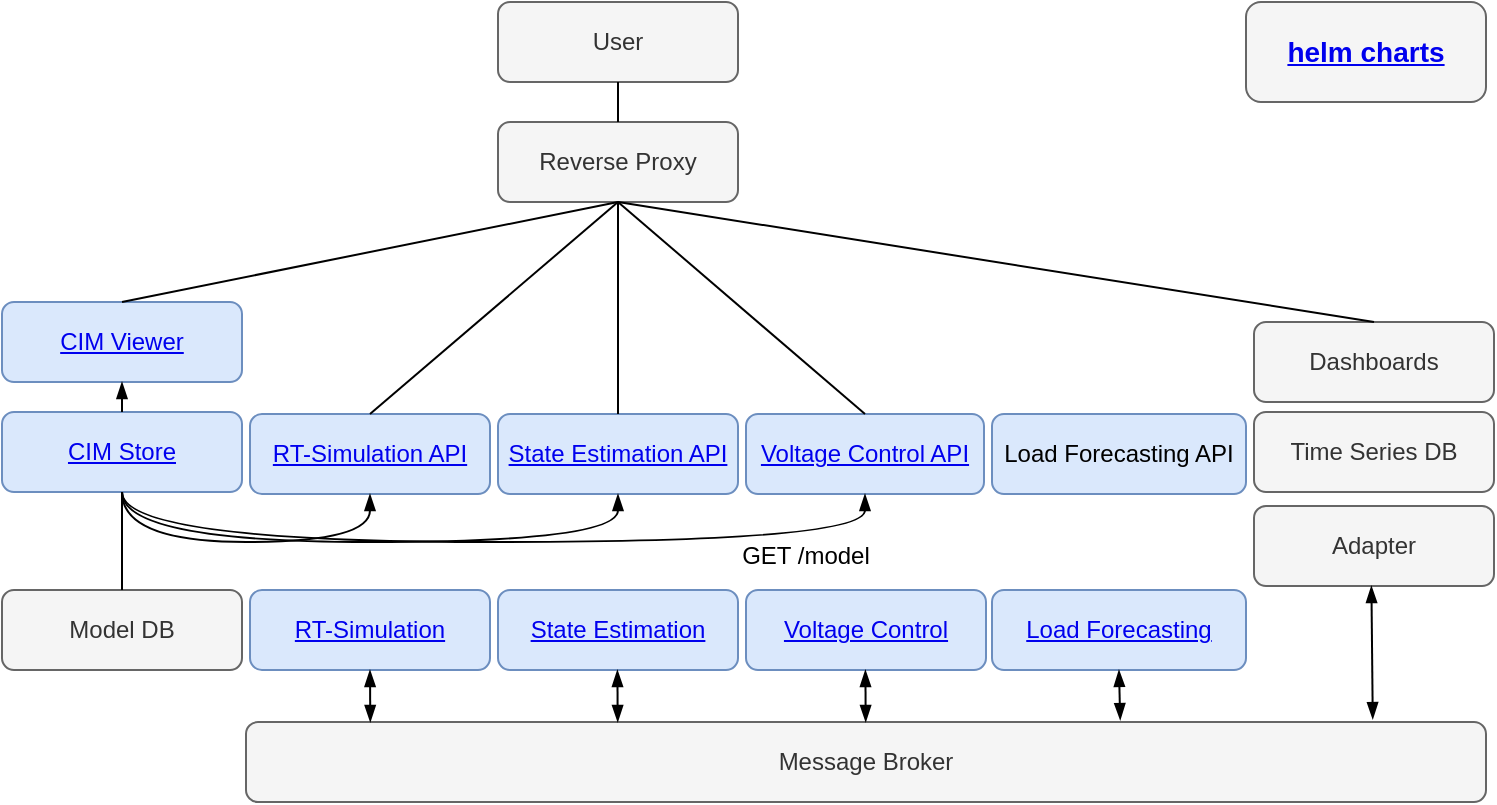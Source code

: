 <mxfile version="14.8.0" type="device"><diagram id="TKoAQFWUpCmVnHHZ9baC" name="Page-1"><mxGraphModel dx="1422" dy="794" grid="1" gridSize="10" guides="1" tooltips="1" connect="1" arrows="1" fold="1" page="1" pageScale="1" pageWidth="827" pageHeight="1169" math="0" shadow="0"><root><mxCell id="0"/><mxCell id="1" parent="0"/><mxCell id="GF5XLMQirhffbsdawCpM-1" value="&lt;a href=&quot;https://github.com/sogno-platform/dpsim&quot;&gt;RT-Simulation&lt;/a&gt;" style="rounded=1;whiteSpace=wrap;html=1;fillColor=#dae8fc;strokeColor=#6c8ebf;" parent="1" vertex="1"><mxGeometry x="334" y="524" width="120" height="40" as="geometry"/></mxCell><mxCell id="GF5XLMQirhffbsdawCpM-2" value="&lt;a href=&quot;https://github.com/sogno-platform/dpsim-service&quot;&gt;RT-Simulation API&lt;/a&gt;" style="rounded=1;whiteSpace=wrap;html=1;fillColor=#dae8fc;strokeColor=#6c8ebf;" parent="1" vertex="1"><mxGeometry x="334" y="436" width="120" height="40" as="geometry"/></mxCell><mxCell id="GF5XLMQirhffbsdawCpM-3" value="&lt;a href=&quot;https://github.com/sogno-platform/pyvolt-service&quot;&gt;State Estimation API&lt;/a&gt;" style="rounded=1;whiteSpace=wrap;html=1;fillColor=#dae8fc;strokeColor=#6c8ebf;" parent="1" vertex="1"><mxGeometry x="458" y="436" width="120" height="40" as="geometry"/></mxCell><mxCell id="GF5XLMQirhffbsdawCpM-4" value="&lt;a href=&quot;https://github.com/sogno-platform/pyvolt&quot;&gt;State Estimation&lt;/a&gt;" style="rounded=1;whiteSpace=wrap;html=1;fillColor=#dae8fc;strokeColor=#6c8ebf;" parent="1" vertex="1"><mxGeometry x="458" y="524" width="120" height="40" as="geometry"/></mxCell><mxCell id="GF5XLMQirhffbsdawCpM-5" value="&lt;a href=&quot;https://github.com/sogno-platform/cim-service&quot;&gt;CIM Store&lt;/a&gt;" style="rounded=1;whiteSpace=wrap;html=1;fillColor=#dae8fc;strokeColor=#6c8ebf;" parent="1" vertex="1"><mxGeometry x="210" y="435" width="120" height="40" as="geometry"/></mxCell><mxCell id="GF5XLMQirhffbsdawCpM-6" value="Model DB" style="rounded=1;whiteSpace=wrap;html=1;fillColor=#f5f5f5;strokeColor=#666666;fontColor=#333333;" parent="1" vertex="1"><mxGeometry x="210" y="524" width="120" height="40" as="geometry"/></mxCell><mxCell id="GF5XLMQirhffbsdawCpM-7" value="&lt;a href=&quot;https://github.com/sogno-platform/pintura&quot;&gt;CIM Viewer&lt;/a&gt;" style="rounded=1;whiteSpace=wrap;html=1;fillColor=#dae8fc;strokeColor=#6c8ebf;" parent="1" vertex="1"><mxGeometry x="210" y="380" width="120" height="40" as="geometry"/></mxCell><mxCell id="GF5XLMQirhffbsdawCpM-8" value="Message Broker" style="rounded=1;whiteSpace=wrap;html=1;fillColor=#f5f5f5;strokeColor=#666666;fontColor=#333333;" parent="1" vertex="1"><mxGeometry x="332" y="590" width="620" height="40" as="geometry"/></mxCell><mxCell id="GF5XLMQirhffbsdawCpM-9" value="Adapter" style="rounded=1;whiteSpace=wrap;html=1;fillColor=#f5f5f5;strokeColor=#666666;fontColor=#333333;" parent="1" vertex="1"><mxGeometry x="836" y="482" width="120" height="40" as="geometry"/></mxCell><mxCell id="GF5XLMQirhffbsdawCpM-10" value="Time Series DB" style="rounded=1;whiteSpace=wrap;html=1;fillColor=#f5f5f5;strokeColor=#666666;fontColor=#333333;" parent="1" vertex="1"><mxGeometry x="836" y="435" width="120" height="40" as="geometry"/></mxCell><mxCell id="GF5XLMQirhffbsdawCpM-11" value="Dashboards" style="rounded=1;whiteSpace=wrap;html=1;fillColor=#f5f5f5;strokeColor=#666666;fontColor=#333333;" parent="1" vertex="1"><mxGeometry x="836" y="390" width="120" height="40" as="geometry"/></mxCell><mxCell id="GF5XLMQirhffbsdawCpM-12" value="&lt;a href=&quot;https://github.com/sogno-platform/covee-service&quot;&gt;Voltage Control API&lt;/a&gt;" style="rounded=1;whiteSpace=wrap;html=1;fillColor=#dae8fc;strokeColor=#6c8ebf;" parent="1" vertex="1"><mxGeometry x="582" y="436" width="119" height="40" as="geometry"/></mxCell><mxCell id="GF5XLMQirhffbsdawCpM-13" value="&lt;a href=&quot;https://github.com/sogno-platform/covee&quot;&gt;Voltage Control&lt;/a&gt;" style="rounded=1;whiteSpace=wrap;html=1;fillColor=#dae8fc;strokeColor=#6c8ebf;" parent="1" vertex="1"><mxGeometry x="582" y="524" width="120" height="40" as="geometry"/></mxCell><mxCell id="GF5XLMQirhffbsdawCpM-14" value="" style="endArrow=blockThin;startArrow=blockThin;html=1;startFill=1;endFill=1;exitX=0.5;exitY=1;exitDx=0;exitDy=0;entryX=0.297;entryY=0;entryDx=0;entryDy=0;entryPerimeter=0;" parent="1" source="GF5XLMQirhffbsdawCpM-1" edge="1"><mxGeometry width="50" height="50" relative="1" as="geometry"><mxPoint x="394" y="633" as="sourcePoint"/><mxPoint x="394.14" y="590" as="targetPoint"/></mxGeometry></mxCell><mxCell id="GF5XLMQirhffbsdawCpM-15" value="" style="endArrow=blockThin;startArrow=blockThin;html=1;exitX=0.5;exitY=1;exitDx=0;exitDy=0;startFill=1;endFill=1;entryX=0.899;entryY=-0.036;entryDx=0;entryDy=0;entryPerimeter=0;" parent="1" edge="1"><mxGeometry width="50" height="50" relative="1" as="geometry"><mxPoint x="894.71" y="522" as="sourcePoint"/><mxPoint x="895.38" y="588.56" as="targetPoint"/></mxGeometry></mxCell><mxCell id="GF5XLMQirhffbsdawCpM-16" value="" style="endArrow=blockThin;startArrow=none;html=1;exitX=0.5;exitY=1;exitDx=0;exitDy=0;startFill=0;endFill=1;edgeStyle=orthogonalEdgeStyle;curved=1;entryX=0.5;entryY=1;entryDx=0;entryDy=0;" parent="1" source="GF5XLMQirhffbsdawCpM-5" target="GF5XLMQirhffbsdawCpM-2" edge="1"><mxGeometry width="50" height="50" relative="1" as="geometry"><mxPoint x="424" y="395" as="sourcePoint"/><mxPoint x="424" y="370" as="targetPoint"/><Array as="points"><mxPoint x="270" y="500"/><mxPoint x="394" y="500"/></Array></mxGeometry></mxCell><mxCell id="GF5XLMQirhffbsdawCpM-17" value="" style="endArrow=blockThin;startArrow=none;html=1;exitX=0.5;exitY=1;exitDx=0;exitDy=0;startFill=0;endFill=1;edgeStyle=orthogonalEdgeStyle;curved=1;entryX=0.5;entryY=1;entryDx=0;entryDy=0;" parent="1" source="GF5XLMQirhffbsdawCpM-5" target="GF5XLMQirhffbsdawCpM-3" edge="1"><mxGeometry width="50" height="50" relative="1" as="geometry"><mxPoint x="280" y="445" as="sourcePoint"/><mxPoint x="404" y="446" as="targetPoint"/><Array as="points"><mxPoint x="270" y="500"/><mxPoint x="518" y="500"/></Array></mxGeometry></mxCell><mxCell id="GF5XLMQirhffbsdawCpM-18" value="GET /model" style="text;html=1;strokeColor=none;fillColor=none;align=center;verticalAlign=middle;whiteSpace=wrap;rounded=0;" parent="1" vertex="1"><mxGeometry x="574" y="497" width="76" height="20" as="geometry"/></mxCell><mxCell id="GF5XLMQirhffbsdawCpM-19" value="" style="endArrow=blockThin;html=1;entryX=0.5;entryY=1;entryDx=0;entryDy=0;exitX=0.5;exitY=0;exitDx=0;exitDy=0;endFill=1;" parent="1" source="GF5XLMQirhffbsdawCpM-5" target="GF5XLMQirhffbsdawCpM-7" edge="1"><mxGeometry width="50" height="50" relative="1" as="geometry"><mxPoint x="504" y="510" as="sourcePoint"/><mxPoint x="554" y="460" as="targetPoint"/></mxGeometry></mxCell><mxCell id="GF5XLMQirhffbsdawCpM-20" value="" style="endArrow=blockThin;startArrow=none;html=1;exitX=0.5;exitY=1;exitDx=0;exitDy=0;startFill=0;endFill=1;edgeStyle=orthogonalEdgeStyle;curved=1;entryX=0.5;entryY=1;entryDx=0;entryDy=0;" parent="1" source="GF5XLMQirhffbsdawCpM-5" target="GF5XLMQirhffbsdawCpM-12" edge="1"><mxGeometry width="50" height="50" relative="1" as="geometry"><mxPoint x="280" y="485" as="sourcePoint"/><mxPoint x="528" y="486" as="targetPoint"/><Array as="points"><mxPoint x="270" y="500"/><mxPoint x="642" y="500"/></Array></mxGeometry></mxCell><mxCell id="GF5XLMQirhffbsdawCpM-21" value="" style="endArrow=none;html=1;entryX=0.5;entryY=1;entryDx=0;entryDy=0;exitX=0.5;exitY=0;exitDx=0;exitDy=0;" parent="1" source="GF5XLMQirhffbsdawCpM-6" target="GF5XLMQirhffbsdawCpM-5" edge="1"><mxGeometry width="50" height="50" relative="1" as="geometry"><mxPoint x="504" y="570" as="sourcePoint"/><mxPoint x="554" y="520" as="targetPoint"/></mxGeometry></mxCell><mxCell id="GF5XLMQirhffbsdawCpM-22" value="" style="endArrow=blockThin;startArrow=blockThin;html=1;startFill=1;endFill=1;exitX=0.5;exitY=1;exitDx=0;exitDy=0;entryX=0.297;entryY=0;entryDx=0;entryDy=0;entryPerimeter=0;" parent="1" edge="1"><mxGeometry width="50" height="50" relative="1" as="geometry"><mxPoint x="517.71" y="564" as="sourcePoint"/><mxPoint x="517.85" y="590" as="targetPoint"/></mxGeometry></mxCell><mxCell id="GF5XLMQirhffbsdawCpM-23" value="" style="endArrow=blockThin;startArrow=blockThin;html=1;startFill=1;endFill=1;exitX=0.5;exitY=1;exitDx=0;exitDy=0;entryX=0.297;entryY=0;entryDx=0;entryDy=0;entryPerimeter=0;" parent="1" edge="1"><mxGeometry width="50" height="50" relative="1" as="geometry"><mxPoint x="641.71" y="564" as="sourcePoint"/><mxPoint x="641.85" y="590" as="targetPoint"/></mxGeometry></mxCell><mxCell id="GF5XLMQirhffbsdawCpM-24" value="Reverse Proxy" style="rounded=1;whiteSpace=wrap;html=1;fillColor=#f5f5f5;strokeColor=#666666;fontColor=#333333;" parent="1" vertex="1"><mxGeometry x="458" y="290" width="120" height="40" as="geometry"/></mxCell><mxCell id="GF5XLMQirhffbsdawCpM-25" value="User" style="rounded=1;whiteSpace=wrap;html=1;fillColor=#f5f5f5;strokeColor=#666666;fontColor=#333333;" parent="1" vertex="1"><mxGeometry x="458" y="230" width="120" height="40" as="geometry"/></mxCell><mxCell id="GF5XLMQirhffbsdawCpM-26" value="" style="endArrow=none;html=1;entryX=0.5;entryY=1;entryDx=0;entryDy=0;exitX=0.5;exitY=0;exitDx=0;exitDy=0;" parent="1" source="GF5XLMQirhffbsdawCpM-2" target="GF5XLMQirhffbsdawCpM-24" edge="1"><mxGeometry width="50" height="50" relative="1" as="geometry"><mxPoint x="504" y="460" as="sourcePoint"/><mxPoint x="554" y="410" as="targetPoint"/></mxGeometry></mxCell><mxCell id="GF5XLMQirhffbsdawCpM-27" value="" style="endArrow=none;html=1;entryX=0.5;entryY=1;entryDx=0;entryDy=0;exitX=0.5;exitY=0;exitDx=0;exitDy=0;" parent="1" source="GF5XLMQirhffbsdawCpM-3" target="GF5XLMQirhffbsdawCpM-24" edge="1"><mxGeometry width="50" height="50" relative="1" as="geometry"><mxPoint x="404" y="446" as="sourcePoint"/><mxPoint x="504" y="370" as="targetPoint"/></mxGeometry></mxCell><mxCell id="GF5XLMQirhffbsdawCpM-28" value="" style="endArrow=none;html=1;entryX=0.5;entryY=1;entryDx=0;entryDy=0;exitX=0.5;exitY=0;exitDx=0;exitDy=0;" parent="1" source="GF5XLMQirhffbsdawCpM-12" target="GF5XLMQirhffbsdawCpM-24" edge="1"><mxGeometry width="50" height="50" relative="1" as="geometry"><mxPoint x="528" y="446" as="sourcePoint"/><mxPoint x="504" y="370" as="targetPoint"/></mxGeometry></mxCell><mxCell id="GF5XLMQirhffbsdawCpM-29" value="" style="endArrow=none;html=1;entryX=0.5;entryY=1;entryDx=0;entryDy=0;exitX=0.5;exitY=0;exitDx=0;exitDy=0;" parent="1" source="GF5XLMQirhffbsdawCpM-7" target="GF5XLMQirhffbsdawCpM-24" edge="1"><mxGeometry width="50" height="50" relative="1" as="geometry"><mxPoint x="404" y="446" as="sourcePoint"/><mxPoint x="524" y="350" as="targetPoint"/></mxGeometry></mxCell><mxCell id="GF5XLMQirhffbsdawCpM-30" value="" style="endArrow=none;html=1;entryX=0.5;entryY=1;entryDx=0;entryDy=0;exitX=0.5;exitY=0;exitDx=0;exitDy=0;" parent="1" source="GF5XLMQirhffbsdawCpM-11" target="GF5XLMQirhffbsdawCpM-24" edge="1"><mxGeometry width="50" height="50" relative="1" as="geometry"><mxPoint x="650" y="446" as="sourcePoint"/><mxPoint x="650" y="340" as="targetPoint"/></mxGeometry></mxCell><mxCell id="GF5XLMQirhffbsdawCpM-31" value="" style="endArrow=none;html=1;entryX=0.5;entryY=1;entryDx=0;entryDy=0;exitX=0.5;exitY=0;exitDx=0;exitDy=0;" parent="1" source="GF5XLMQirhffbsdawCpM-24" target="GF5XLMQirhffbsdawCpM-25" edge="1"><mxGeometry width="50" height="50" relative="1" as="geometry"><mxPoint x="651.5" y="446" as="sourcePoint"/><mxPoint x="528" y="340" as="targetPoint"/></mxGeometry></mxCell><mxCell id="GF5XLMQirhffbsdawCpM-32" value="&lt;a href=&quot;https://github.com/sogno-platform/helm-charts&quot;&gt;helm charts&lt;/a&gt;" style="rounded=1;whiteSpace=wrap;html=1;fillColor=#f5f5f5;strokeColor=#666666;fontColor=#333333;fontSize=14;fontStyle=1" parent="1" vertex="1"><mxGeometry x="832" y="230" width="120" height="50" as="geometry"/></mxCell><mxCell id="GF5XLMQirhffbsdawCpM-33" value="Load Forecasting API" style="rounded=1;whiteSpace=wrap;html=1;fillColor=#dae8fc;strokeColor=#6c8ebf;" parent="1" vertex="1"><mxGeometry x="705" y="436" width="127" height="40" as="geometry"/></mxCell><mxCell id="GF5XLMQirhffbsdawCpM-34" value="&lt;a href=&quot;https://github.com/sogno-platform/proloaf&quot;&gt;Load Forecasting&lt;/a&gt;" style="rounded=1;whiteSpace=wrap;html=1;fillColor=#dae8fc;strokeColor=#6c8ebf;" parent="1" vertex="1"><mxGeometry x="705" y="524" width="127" height="40" as="geometry"/></mxCell><mxCell id="GF5XLMQirhffbsdawCpM-35" value="" style="endArrow=blockThin;startArrow=blockThin;html=1;startFill=1;endFill=1;exitX=0.5;exitY=1;exitDx=0;exitDy=0;entryX=0.705;entryY=-0.025;entryDx=0;entryDy=0;entryPerimeter=0;" parent="1" source="GF5XLMQirhffbsdawCpM-34" target="GF5XLMQirhffbsdawCpM-8" edge="1"><mxGeometry width="50" height="50" relative="1" as="geometry"><mxPoint x="651.71" y="574" as="sourcePoint"/><mxPoint x="651.85" y="600" as="targetPoint"/></mxGeometry></mxCell></root></mxGraphModel></diagram></mxfile>